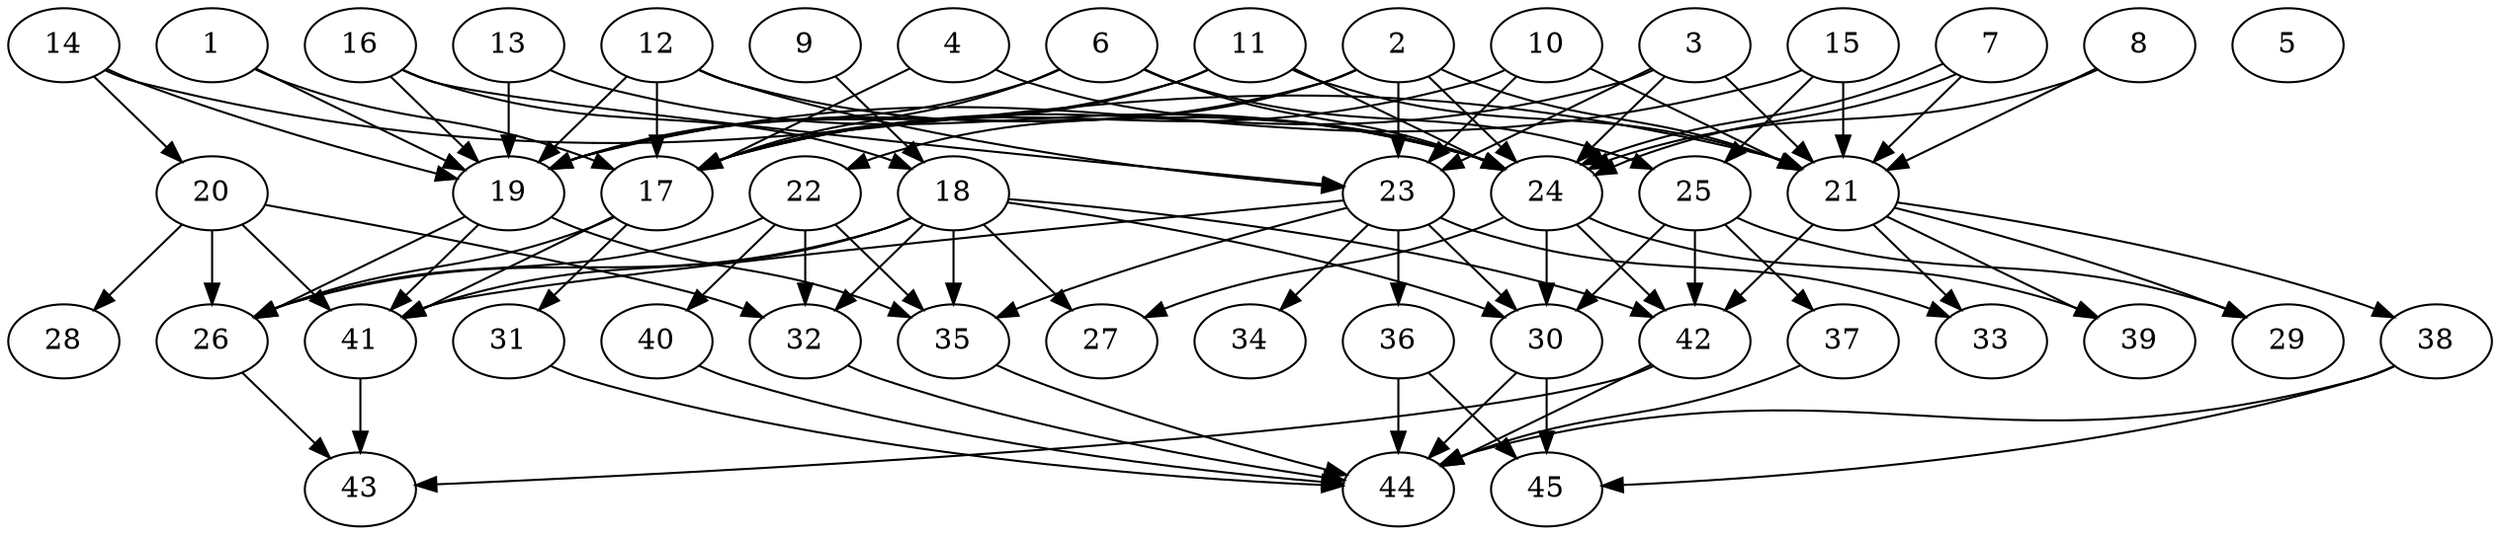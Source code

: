 // DAG automatically generated by daggen at Thu Oct  3 14:07:24 2019
// ./daggen --dot -n 45 --ccr 0.4 --fat 0.7 --regular 0.7 --density 0.6 --mindata 5242880 --maxdata 52428800 
digraph G {
  1 [size="114496000", alpha="0.14", expect_size="45798400"] 
  1 -> 17 [size ="45798400"]
  1 -> 19 [size ="45798400"]
  2 [size="70279680", alpha="0.12", expect_size="28111872"] 
  2 -> 19 [size ="28111872"]
  2 -> 21 [size ="28111872"]
  2 -> 22 [size ="28111872"]
  2 -> 23 [size ="28111872"]
  2 -> 24 [size ="28111872"]
  3 [size="16601600", alpha="0.00", expect_size="6640640"] 
  3 -> 17 [size ="6640640"]
  3 -> 21 [size ="6640640"]
  3 -> 23 [size ="6640640"]
  3 -> 24 [size ="6640640"]
  4 [size="71997440", alpha="0.17", expect_size="28798976"] 
  4 -> 17 [size ="28798976"]
  4 -> 24 [size ="28798976"]
  5 [size="29470720", alpha="0.05", expect_size="11788288"] 
  6 [size="37309440", alpha="0.03", expect_size="14923776"] 
  6 -> 17 [size ="14923776"]
  6 -> 19 [size ="14923776"]
  6 -> 24 [size ="14923776"]
  6 -> 25 [size ="14923776"]
  7 [size="106910720", alpha="0.06", expect_size="42764288"] 
  7 -> 21 [size ="42764288"]
  7 -> 24 [size ="42764288"]
  7 -> 24 [size ="42764288"]
  8 [size="123717120", alpha="0.15", expect_size="49486848"] 
  8 -> 21 [size ="49486848"]
  8 -> 24 [size ="49486848"]
  9 [size="96360960", alpha="0.11", expect_size="38544384"] 
  9 -> 18 [size ="38544384"]
  10 [size="70353920", alpha="0.10", expect_size="28141568"] 
  10 -> 17 [size ="28141568"]
  10 -> 21 [size ="28141568"]
  10 -> 23 [size ="28141568"]
  11 [size="50045440", alpha="0.16", expect_size="20018176"] 
  11 -> 17 [size ="20018176"]
  11 -> 19 [size ="20018176"]
  11 -> 21 [size ="20018176"]
  11 -> 24 [size ="20018176"]
  12 [size="15976960", alpha="0.12", expect_size="6390784"] 
  12 -> 17 [size ="6390784"]
  12 -> 19 [size ="6390784"]
  12 -> 23 [size ="6390784"]
  12 -> 24 [size ="6390784"]
  13 [size="84413440", alpha="0.07", expect_size="33765376"] 
  13 -> 19 [size ="33765376"]
  13 -> 24 [size ="33765376"]
  14 [size="87329280", alpha="0.17", expect_size="34931712"] 
  14 -> 19 [size ="34931712"]
  14 -> 20 [size ="34931712"]
  14 -> 21 [size ="34931712"]
  15 [size="71559680", alpha="0.09", expect_size="28623872"] 
  15 -> 19 [size ="28623872"]
  15 -> 21 [size ="28623872"]
  15 -> 25 [size ="28623872"]
  16 [size="102737920", alpha="0.01", expect_size="41095168"] 
  16 -> 18 [size ="41095168"]
  16 -> 19 [size ="41095168"]
  16 -> 23 [size ="41095168"]
  17 [size="118663680", alpha="0.06", expect_size="47465472"] 
  17 -> 26 [size ="47465472"]
  17 -> 31 [size ="47465472"]
  17 -> 41 [size ="47465472"]
  18 [size="33512960", alpha="0.11", expect_size="13405184"] 
  18 -> 26 [size ="13405184"]
  18 -> 27 [size ="13405184"]
  18 -> 30 [size ="13405184"]
  18 -> 32 [size ="13405184"]
  18 -> 35 [size ="13405184"]
  18 -> 41 [size ="13405184"]
  18 -> 42 [size ="13405184"]
  19 [size="119488000", alpha="0.09", expect_size="47795200"] 
  19 -> 26 [size ="47795200"]
  19 -> 35 [size ="47795200"]
  19 -> 41 [size ="47795200"]
  20 [size="65323520", alpha="0.06", expect_size="26129408"] 
  20 -> 26 [size ="26129408"]
  20 -> 28 [size ="26129408"]
  20 -> 32 [size ="26129408"]
  20 -> 41 [size ="26129408"]
  21 [size="126090240", alpha="0.01", expect_size="50436096"] 
  21 -> 29 [size ="50436096"]
  21 -> 33 [size ="50436096"]
  21 -> 38 [size ="50436096"]
  21 -> 39 [size ="50436096"]
  21 -> 42 [size ="50436096"]
  22 [size="100666880", alpha="0.06", expect_size="40266752"] 
  22 -> 26 [size ="40266752"]
  22 -> 32 [size ="40266752"]
  22 -> 35 [size ="40266752"]
  22 -> 40 [size ="40266752"]
  23 [size="50780160", alpha="0.11", expect_size="20312064"] 
  23 -> 30 [size ="20312064"]
  23 -> 33 [size ="20312064"]
  23 -> 34 [size ="20312064"]
  23 -> 35 [size ="20312064"]
  23 -> 36 [size ="20312064"]
  23 -> 41 [size ="20312064"]
  24 [size="90004480", alpha="0.06", expect_size="36001792"] 
  24 -> 27 [size ="36001792"]
  24 -> 30 [size ="36001792"]
  24 -> 39 [size ="36001792"]
  24 -> 42 [size ="36001792"]
  25 [size="73300480", alpha="0.04", expect_size="29320192"] 
  25 -> 29 [size ="29320192"]
  25 -> 30 [size ="29320192"]
  25 -> 37 [size ="29320192"]
  25 -> 42 [size ="29320192"]
  26 [size="128555520", alpha="0.05", expect_size="51422208"] 
  26 -> 43 [size ="51422208"]
  27 [size="17338880", alpha="0.03", expect_size="6935552"] 
  28 [size="50734080", alpha="0.20", expect_size="20293632"] 
  29 [size="117350400", alpha="0.11", expect_size="46940160"] 
  30 [size="51489280", alpha="0.11", expect_size="20595712"] 
  30 -> 44 [size ="20595712"]
  30 -> 45 [size ="20595712"]
  31 [size="89305600", alpha="0.18", expect_size="35722240"] 
  31 -> 44 [size ="35722240"]
  32 [size="96258560", alpha="0.05", expect_size="38503424"] 
  32 -> 44 [size ="38503424"]
  33 [size="129523200", alpha="0.04", expect_size="51809280"] 
  34 [size="74626560", alpha="0.16", expect_size="29850624"] 
  35 [size="108426240", alpha="0.18", expect_size="43370496"] 
  35 -> 44 [size ="43370496"]
  36 [size="129326080", alpha="0.14", expect_size="51730432"] 
  36 -> 44 [size ="51730432"]
  36 -> 45 [size ="51730432"]
  37 [size="43558400", alpha="0.09", expect_size="17423360"] 
  37 -> 44 [size ="17423360"]
  38 [size="62896640", alpha="0.08", expect_size="25158656"] 
  38 -> 44 [size ="25158656"]
  38 -> 45 [size ="25158656"]
  39 [size="62018560", alpha="0.04", expect_size="24807424"] 
  40 [size="124180480", alpha="0.09", expect_size="49672192"] 
  40 -> 44 [size ="49672192"]
  41 [size="70704640", alpha="0.13", expect_size="28281856"] 
  41 -> 43 [size ="28281856"]
  42 [size="56488960", alpha="0.13", expect_size="22595584"] 
  42 -> 43 [size ="22595584"]
  42 -> 44 [size ="22595584"]
  43 [size="84410880", alpha="0.18", expect_size="33764352"] 
  44 [size="107809280", alpha="0.17", expect_size="43123712"] 
  45 [size="82941440", alpha="0.05", expect_size="33176576"] 
}
